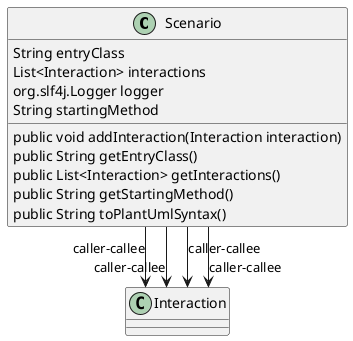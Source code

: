 @startuml
skinparam linetype Ortho
class Scenario {
    String entryClass
    List<Interaction> interactions
    org.slf4j.Logger logger
    String startingMethod
    public void addInteraction(Interaction interaction)
    public String getEntryClass()
    public List<Interaction> getInteractions()
    public String getStartingMethod()
    public String toPlantUmlSyntax()
}
Scenario --> Interaction : caller-callee
Scenario --> Interaction : caller-callee
Scenario --> Interaction : caller-callee
Scenario --> Interaction : caller-callee
@enduml
